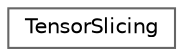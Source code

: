 digraph "类继承关系图"
{
 // LATEX_PDF_SIZE
  bgcolor="transparent";
  edge [fontname=Helvetica,fontsize=10,labelfontname=Helvetica,labelfontsize=10];
  node [fontname=Helvetica,fontsize=10,shape=box,height=0.2,width=0.4];
  rankdir="LR";
  Node0 [id="Node000000",label="TensorSlicing",height=0.2,width=0.4,color="grey40", fillcolor="white", style="filled",URL="$class_tensor_slicing.html",tooltip="Tensor slicing class."];
}
